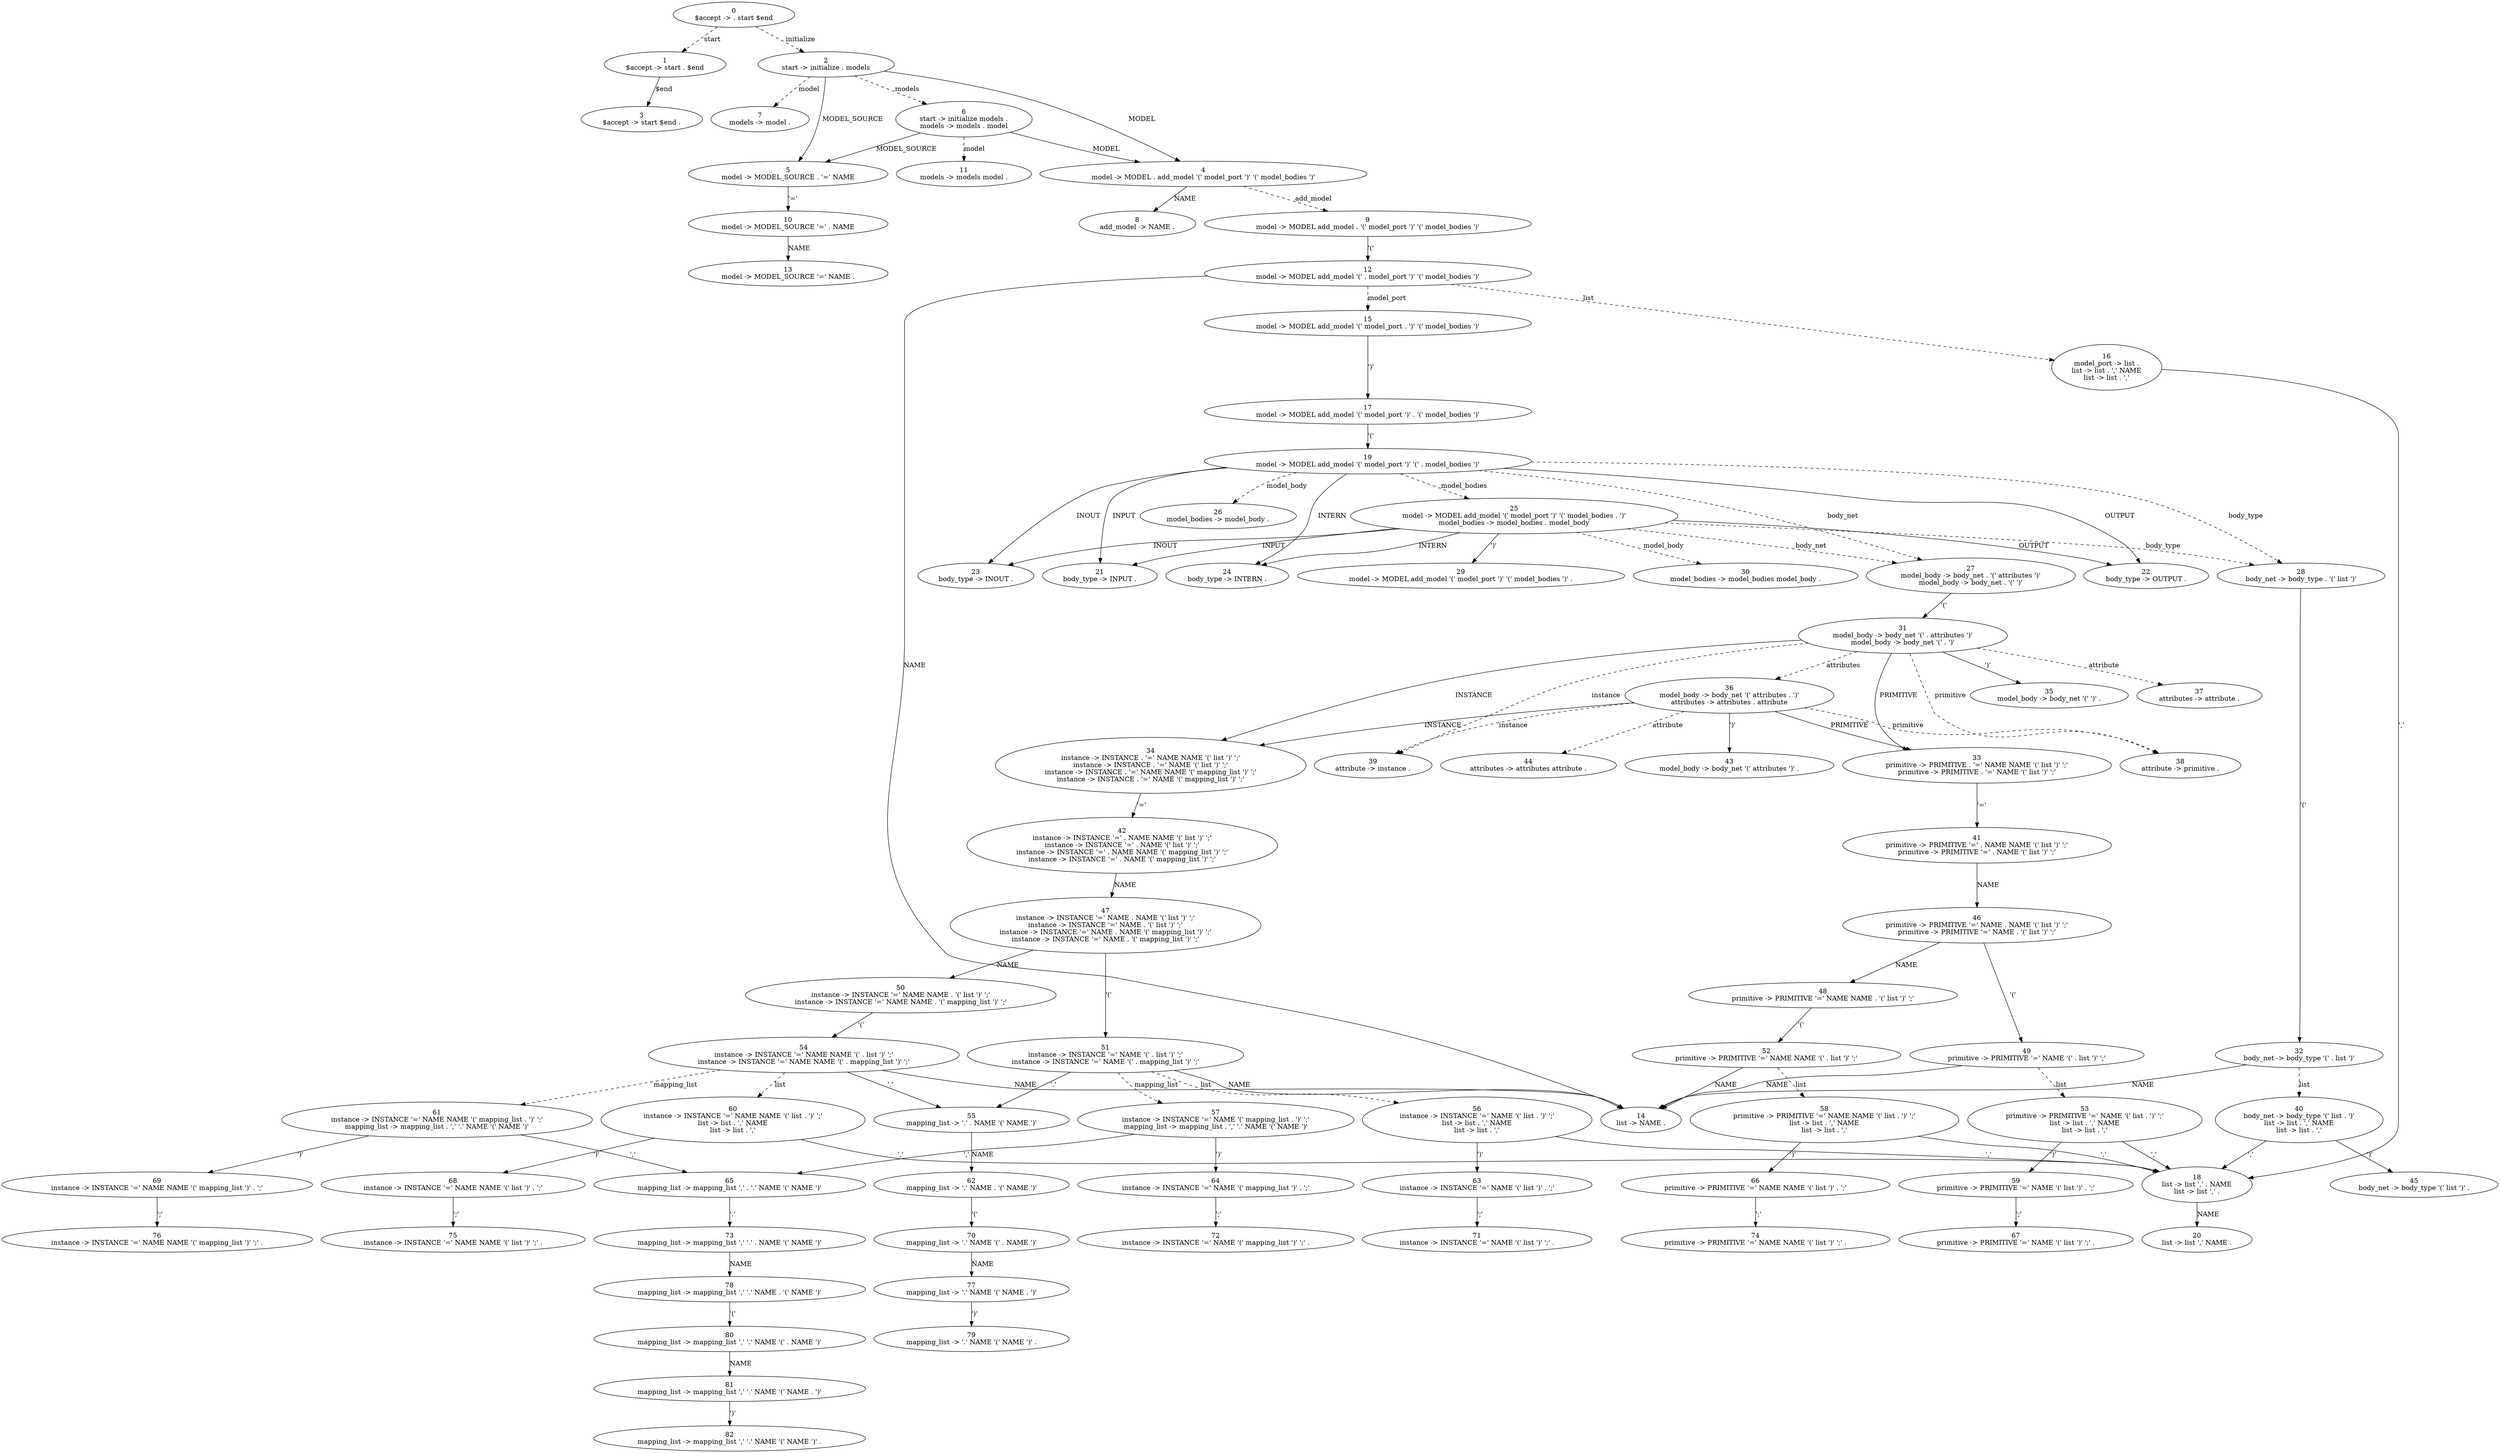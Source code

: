 digraph Automaton {
  0 [label="0\n$accept -> . start $end"]
  0 -> 1 [style=dashed label="start"]
  0 -> 2 [style=dashed label="initialize"]
  1 [label="1\n$accept -> start . $end"]
  1 -> 3 [style=solid label="$end"]
  2 [label="2\nstart -> initialize . models"]
  2 -> 4 [style=solid label="MODEL"]
  2 -> 5 [style=solid label="MODEL_SOURCE"]
  2 -> 6 [style=dashed label="models"]
  2 -> 7 [style=dashed label="model"]
  3 [label="3\n$accept -> start $end ."]
  4 [label="4\nmodel -> MODEL . add_model '(' model_port ')' '(' model_bodies ')'"]
  4 -> 8 [style=solid label="NAME"]
  4 -> 9 [style=dashed label="add_model"]
  5 [label="5\nmodel -> MODEL_SOURCE . '=' NAME"]
  5 -> 10 [style=solid label="'='"]
  6 [label="6\nstart -> initialize models .\nmodels -> models . model"]
  6 -> 4 [style=solid label="MODEL"]
  6 -> 5 [style=solid label="MODEL_SOURCE"]
  6 -> 11 [style=dashed label="model"]
  7 [label="7\nmodels -> model ."]
  8 [label="8\nadd_model -> NAME ."]
  9 [label="9\nmodel -> MODEL add_model . '(' model_port ')' '(' model_bodies ')'"]
  9 -> 12 [style=solid label="'('"]
  10 [label="10\nmodel -> MODEL_SOURCE '=' . NAME"]
  10 -> 13 [style=solid label="NAME"]
  11 [label="11\nmodels -> models model ."]
  12 [label="12\nmodel -> MODEL add_model '(' . model_port ')' '(' model_bodies ')'"]
  12 -> 14 [style=solid label="NAME"]
  12 -> 15 [style=dashed label="model_port"]
  12 -> 16 [style=dashed label="list"]
  13 [label="13\nmodel -> MODEL_SOURCE '=' NAME ."]
  14 [label="14\nlist -> NAME ."]
  15 [label="15\nmodel -> MODEL add_model '(' model_port . ')' '(' model_bodies ')'"]
  15 -> 17 [style=solid label="')'"]
  16 [label="16\nmodel_port -> list .\nlist -> list . ',' NAME\nlist -> list . ','"]
  16 -> 18 [style=solid label="','"]
  17 [label="17\nmodel -> MODEL add_model '(' model_port ')' . '(' model_bodies ')'"]
  17 -> 19 [style=solid label="'('"]
  18 [label="18\nlist -> list ',' . NAME\nlist -> list ',' ."]
  18 -> 20 [style=solid label="NAME"]
  19 [label="19\nmodel -> MODEL add_model '(' model_port ')' '(' . model_bodies ')'"]
  19 -> 21 [style=solid label="INPUT"]
  19 -> 22 [style=solid label="OUTPUT"]
  19 -> 23 [style=solid label="INOUT"]
  19 -> 24 [style=solid label="INTERN"]
  19 -> 25 [style=dashed label="model_bodies"]
  19 -> 26 [style=dashed label="model_body"]
  19 -> 27 [style=dashed label="body_net"]
  19 -> 28 [style=dashed label="body_type"]
  20 [label="20\nlist -> list ',' NAME ."]
  21 [label="21\nbody_type -> INPUT ."]
  22 [label="22\nbody_type -> OUTPUT ."]
  23 [label="23\nbody_type -> INOUT ."]
  24 [label="24\nbody_type -> INTERN ."]
  25 [label="25\nmodel -> MODEL add_model '(' model_port ')' '(' model_bodies . ')'\nmodel_bodies -> model_bodies . model_body"]
  25 -> 21 [style=solid label="INPUT"]
  25 -> 22 [style=solid label="OUTPUT"]
  25 -> 23 [style=solid label="INOUT"]
  25 -> 24 [style=solid label="INTERN"]
  25 -> 29 [style=solid label="')'"]
  25 -> 30 [style=dashed label="model_body"]
  25 -> 27 [style=dashed label="body_net"]
  25 -> 28 [style=dashed label="body_type"]
  26 [label="26\nmodel_bodies -> model_body ."]
  27 [label="27\nmodel_body -> body_net . '(' attributes ')'\nmodel_body -> body_net . '(' ')'"]
  27 -> 31 [style=solid label="'('"]
  28 [label="28\nbody_net -> body_type . '(' list ')'"]
  28 -> 32 [style=solid label="'('"]
  29 [label="29\nmodel -> MODEL add_model '(' model_port ')' '(' model_bodies ')' ."]
  30 [label="30\nmodel_bodies -> model_bodies model_body ."]
  31 [label="31\nmodel_body -> body_net '(' . attributes ')'\nmodel_body -> body_net '(' . ')'"]
  31 -> 33 [style=solid label="PRIMITIVE"]
  31 -> 34 [style=solid label="INSTANCE"]
  31 -> 35 [style=solid label="')'"]
  31 -> 36 [style=dashed label="attributes"]
  31 -> 37 [style=dashed label="attribute"]
  31 -> 38 [style=dashed label="primitive"]
  31 -> 39 [style=dashed label="instance"]
  32 [label="32\nbody_net -> body_type '(' . list ')'"]
  32 -> 14 [style=solid label="NAME"]
  32 -> 40 [style=dashed label="list"]
  33 [label="33\nprimitive -> PRIMITIVE . '=' NAME NAME '(' list ')' ';'\nprimitive -> PRIMITIVE . '=' NAME '(' list ')' ';'"]
  33 -> 41 [style=solid label="'='"]
  34 [label="34\ninstance -> INSTANCE . '=' NAME NAME '(' list ')' ';'\ninstance -> INSTANCE . '=' NAME '(' list ')' ';'\ninstance -> INSTANCE . '=' NAME NAME '(' mapping_list ')' ';'\ninstance -> INSTANCE . '=' NAME '(' mapping_list ')' ';'"]
  34 -> 42 [style=solid label="'='"]
  35 [label="35\nmodel_body -> body_net '(' ')' ."]
  36 [label="36\nmodel_body -> body_net '(' attributes . ')'\nattributes -> attributes . attribute"]
  36 -> 33 [style=solid label="PRIMITIVE"]
  36 -> 34 [style=solid label="INSTANCE"]
  36 -> 43 [style=solid label="')'"]
  36 -> 44 [style=dashed label="attribute"]
  36 -> 38 [style=dashed label="primitive"]
  36 -> 39 [style=dashed label="instance"]
  37 [label="37\nattributes -> attribute ."]
  38 [label="38\nattribute -> primitive ."]
  39 [label="39\nattribute -> instance ."]
  40 [label="40\nbody_net -> body_type '(' list . ')'\nlist -> list . ',' NAME\nlist -> list . ','"]
  40 -> 45 [style=solid label="')'"]
  40 -> 18 [style=solid label="','"]
  41 [label="41\nprimitive -> PRIMITIVE '=' . NAME NAME '(' list ')' ';'\nprimitive -> PRIMITIVE '=' . NAME '(' list ')' ';'"]
  41 -> 46 [style=solid label="NAME"]
  42 [label="42\ninstance -> INSTANCE '=' . NAME NAME '(' list ')' ';'\ninstance -> INSTANCE '=' . NAME '(' list ')' ';'\ninstance -> INSTANCE '=' . NAME NAME '(' mapping_list ')' ';'\ninstance -> INSTANCE '=' . NAME '(' mapping_list ')' ';'"]
  42 -> 47 [style=solid label="NAME"]
  43 [label="43\nmodel_body -> body_net '(' attributes ')' ."]
  44 [label="44\nattributes -> attributes attribute ."]
  45 [label="45\nbody_net -> body_type '(' list ')' ."]
  46 [label="46\nprimitive -> PRIMITIVE '=' NAME . NAME '(' list ')' ';'\nprimitive -> PRIMITIVE '=' NAME . '(' list ')' ';'"]
  46 -> 48 [style=solid label="NAME"]
  46 -> 49 [style=solid label="'('"]
  47 [label="47\ninstance -> INSTANCE '=' NAME . NAME '(' list ')' ';'\ninstance -> INSTANCE '=' NAME . '(' list ')' ';'\ninstance -> INSTANCE '=' NAME . NAME '(' mapping_list ')' ';'\ninstance -> INSTANCE '=' NAME . '(' mapping_list ')' ';'"]
  47 -> 50 [style=solid label="NAME"]
  47 -> 51 [style=solid label="'('"]
  48 [label="48\nprimitive -> PRIMITIVE '=' NAME NAME . '(' list ')' ';'"]
  48 -> 52 [style=solid label="'('"]
  49 [label="49\nprimitive -> PRIMITIVE '=' NAME '(' . list ')' ';'"]
  49 -> 14 [style=solid label="NAME"]
  49 -> 53 [style=dashed label="list"]
  50 [label="50\ninstance -> INSTANCE '=' NAME NAME . '(' list ')' ';'\ninstance -> INSTANCE '=' NAME NAME . '(' mapping_list ')' ';'"]
  50 -> 54 [style=solid label="'('"]
  51 [label="51\ninstance -> INSTANCE '=' NAME '(' . list ')' ';'\ninstance -> INSTANCE '=' NAME '(' . mapping_list ')' ';'"]
  51 -> 14 [style=solid label="NAME"]
  51 -> 55 [style=solid label="'.'"]
  51 -> 56 [style=dashed label="list"]
  51 -> 57 [style=dashed label="mapping_list"]
  52 [label="52\nprimitive -> PRIMITIVE '=' NAME NAME '(' . list ')' ';'"]
  52 -> 14 [style=solid label="NAME"]
  52 -> 58 [style=dashed label="list"]
  53 [label="53\nprimitive -> PRIMITIVE '=' NAME '(' list . ')' ';'\nlist -> list . ',' NAME\nlist -> list . ','"]
  53 -> 59 [style=solid label="')'"]
  53 -> 18 [style=solid label="','"]
  54 [label="54\ninstance -> INSTANCE '=' NAME NAME '(' . list ')' ';'\ninstance -> INSTANCE '=' NAME NAME '(' . mapping_list ')' ';'"]
  54 -> 14 [style=solid label="NAME"]
  54 -> 55 [style=solid label="'.'"]
  54 -> 60 [style=dashed label="list"]
  54 -> 61 [style=dashed label="mapping_list"]
  55 [label="55\nmapping_list -> '.' . NAME '(' NAME ')'"]
  55 -> 62 [style=solid label="NAME"]
  56 [label="56\ninstance -> INSTANCE '=' NAME '(' list . ')' ';'\nlist -> list . ',' NAME\nlist -> list . ','"]
  56 -> 63 [style=solid label="')'"]
  56 -> 18 [style=solid label="','"]
  57 [label="57\ninstance -> INSTANCE '=' NAME '(' mapping_list . ')' ';'\nmapping_list -> mapping_list . ',' '.' NAME '(' NAME ')'"]
  57 -> 64 [style=solid label="')'"]
  57 -> 65 [style=solid label="','"]
  58 [label="58\nprimitive -> PRIMITIVE '=' NAME NAME '(' list . ')' ';'\nlist -> list . ',' NAME\nlist -> list . ','"]
  58 -> 66 [style=solid label="')'"]
  58 -> 18 [style=solid label="','"]
  59 [label="59\nprimitive -> PRIMITIVE '=' NAME '(' list ')' . ';'"]
  59 -> 67 [style=solid label="';'"]
  60 [label="60\ninstance -> INSTANCE '=' NAME NAME '(' list . ')' ';'\nlist -> list . ',' NAME\nlist -> list . ','"]
  60 -> 68 [style=solid label="')'"]
  60 -> 18 [style=solid label="','"]
  61 [label="61\ninstance -> INSTANCE '=' NAME NAME '(' mapping_list . ')' ';'\nmapping_list -> mapping_list . ',' '.' NAME '(' NAME ')'"]
  61 -> 69 [style=solid label="')'"]
  61 -> 65 [style=solid label="','"]
  62 [label="62\nmapping_list -> '.' NAME . '(' NAME ')'"]
  62 -> 70 [style=solid label="'('"]
  63 [label="63\ninstance -> INSTANCE '=' NAME '(' list ')' . ';'"]
  63 -> 71 [style=solid label="';'"]
  64 [label="64\ninstance -> INSTANCE '=' NAME '(' mapping_list ')' . ';'"]
  64 -> 72 [style=solid label="';'"]
  65 [label="65\nmapping_list -> mapping_list ',' . '.' NAME '(' NAME ')'"]
  65 -> 73 [style=solid label="'.'"]
  66 [label="66\nprimitive -> PRIMITIVE '=' NAME NAME '(' list ')' . ';'"]
  66 -> 74 [style=solid label="';'"]
  67 [label="67\nprimitive -> PRIMITIVE '=' NAME '(' list ')' ';' ."]
  68 [label="68\ninstance -> INSTANCE '=' NAME NAME '(' list ')' . ';'"]
  68 -> 75 [style=solid label="';'"]
  69 [label="69\ninstance -> INSTANCE '=' NAME NAME '(' mapping_list ')' . ';'"]
  69 -> 76 [style=solid label="';'"]
  70 [label="70\nmapping_list -> '.' NAME '(' . NAME ')'"]
  70 -> 77 [style=solid label="NAME"]
  71 [label="71\ninstance -> INSTANCE '=' NAME '(' list ')' ';' ."]
  72 [label="72\ninstance -> INSTANCE '=' NAME '(' mapping_list ')' ';' ."]
  73 [label="73\nmapping_list -> mapping_list ',' '.' . NAME '(' NAME ')'"]
  73 -> 78 [style=solid label="NAME"]
  74 [label="74\nprimitive -> PRIMITIVE '=' NAME NAME '(' list ')' ';' ."]
  75 [label="75\ninstance -> INSTANCE '=' NAME NAME '(' list ')' ';' ."]
  76 [label="76\ninstance -> INSTANCE '=' NAME NAME '(' mapping_list ')' ';' ."]
  77 [label="77\nmapping_list -> '.' NAME '(' NAME . ')'"]
  77 -> 79 [style=solid label="')'"]
  78 [label="78\nmapping_list -> mapping_list ',' '.' NAME . '(' NAME ')'"]
  78 -> 80 [style=solid label="'('"]
  79 [label="79\nmapping_list -> '.' NAME '(' NAME ')' ."]
  80 [label="80\nmapping_list -> mapping_list ',' '.' NAME '(' . NAME ')'"]
  80 -> 81 [style=solid label="NAME"]
  81 [label="81\nmapping_list -> mapping_list ',' '.' NAME '(' NAME . ')'"]
  81 -> 82 [style=solid label="')'"]
  82 [label="82\nmapping_list -> mapping_list ',' '.' NAME '(' NAME ')' ."]
}
